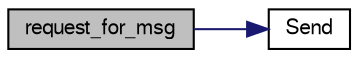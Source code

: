 digraph "request_for_msg"
{
  edge [fontname="FreeSans",fontsize="10",labelfontname="FreeSans",labelfontsize="10"];
  node [fontname="FreeSans",fontsize="10",shape=record];
  rankdir="LR";
  Node1 [label="request_for_msg",height=0.2,width=0.4,color="black", fillcolor="grey75", style="filled", fontcolor="black"];
  Node1 -> Node2 [color="midnightblue",fontsize="10",style="solid",fontname="FreeSans"];
  Node2 [label="Send",height=0.2,width=0.4,color="black", fillcolor="white", style="filled",URL="$gsm_8c.html#a7b1f6a663f9fd0a98b42a36f192303d7"];
}
